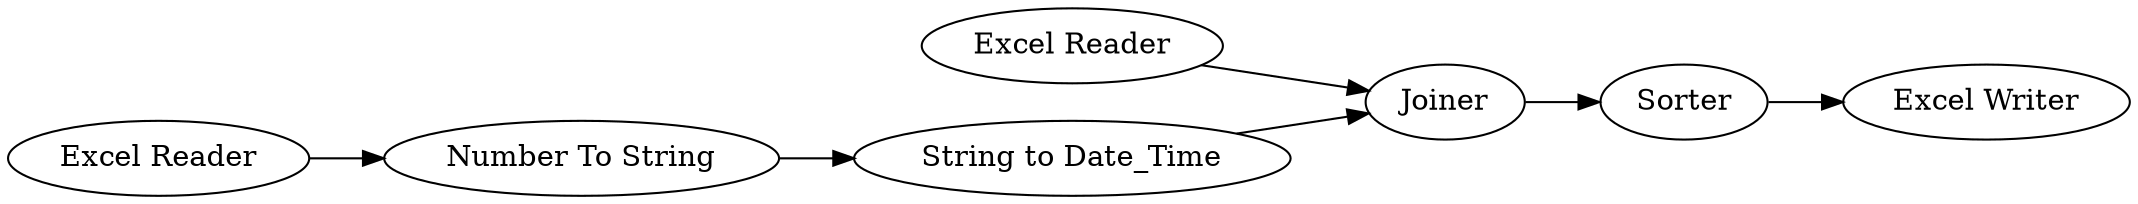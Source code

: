 digraph {
	"1235579542791312063_80" [label="Excel Reader"]
	"1235579542791312063_78" [label="Number To String"]
	"1235579542791312063_77" [label="Excel Reader"]
	"1235579542791312063_62" [label=Sorter]
	"1235579542791312063_81" [label=Joiner]
	"1235579542791312063_79" [label="String to Date_Time"]
	"1235579542791312063_86" [label="Excel Writer"]
	"1235579542791312063_79" -> "1235579542791312063_81"
	"1235579542791312063_80" -> "1235579542791312063_81"
	"1235579542791312063_62" -> "1235579542791312063_86"
	"1235579542791312063_77" -> "1235579542791312063_78"
	"1235579542791312063_78" -> "1235579542791312063_79"
	"1235579542791312063_81" -> "1235579542791312063_62"
	rankdir=LR
}
